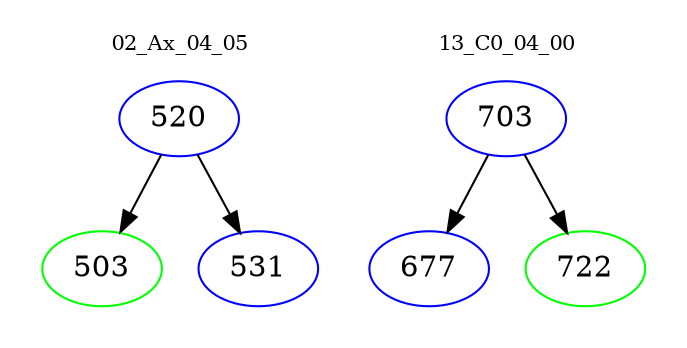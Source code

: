 digraph{
subgraph cluster_0 {
color = white
label = "02_Ax_04_05";
fontsize=10;
T0_520 [label="520", color="blue"]
T0_520 -> T0_503 [color="black"]
T0_503 [label="503", color="green"]
T0_520 -> T0_531 [color="black"]
T0_531 [label="531", color="blue"]
}
subgraph cluster_1 {
color = white
label = "13_C0_04_00";
fontsize=10;
T1_703 [label="703", color="blue"]
T1_703 -> T1_677 [color="black"]
T1_677 [label="677", color="blue"]
T1_703 -> T1_722 [color="black"]
T1_722 [label="722", color="green"]
}
}
